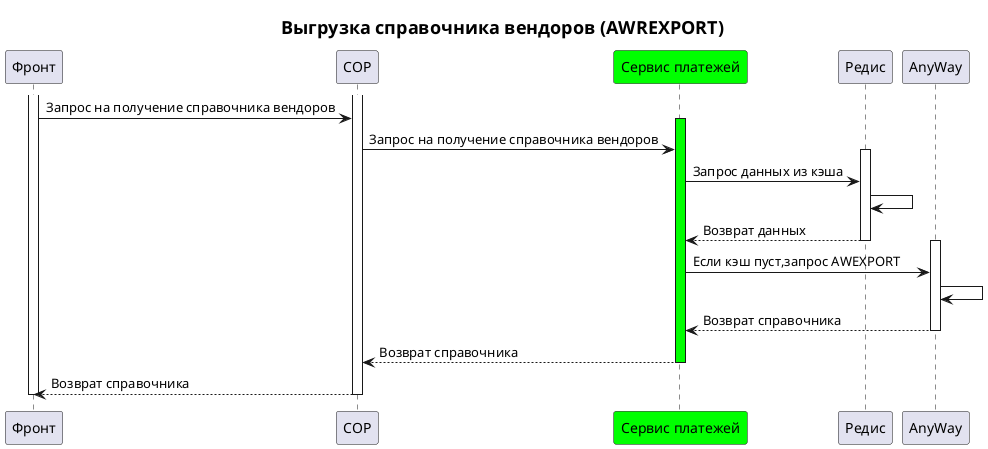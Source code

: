 @startuml
title = Выгрузка справочника вендоров (AWREXPORT)
participant "Фронт"              as Item2  order 10 
participant "СОР"              as Item3  order 20 
participant "Сервис платежей"              as Item4  order 30 #00FF00
participant "Редис"              as Item5  order 40 
participant "AnyWay"              as Item6  order 50 
  activate Item2 
  activate Item3 
  Item2 -> Item3 : Запрос на получение справочника вендоров
  activate Item4 #00FF00
  Item3 -> Item4 : Запрос на получение справочника вендоров
  activate Item5 
  Item4 -> Item5 : Запрос данных из кэша
  Item5 -> Item5
  Item5 --> Item4 : Возврат данных
  deactivate Item5
  activate Item6 
  Item4 -> Item6 : Если кэш пуст,запрос AWEXPORT 
  Item6 -> Item6
  Item6 --> Item4 : Возврат справочника
  deactivate Item6
  Item4 --> Item3 : Возврат справочника
  deactivate Item4
  Item3 --> Item2 : Возврат справочника
  deactivate Item3
  deactivate Item2
@enduml

